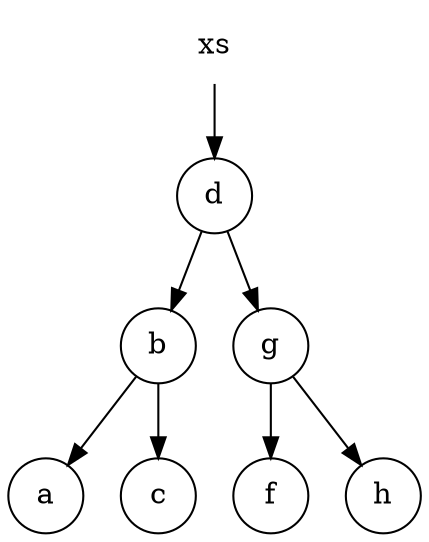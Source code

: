 digraph {
  graph [size="4.0 7.0"]	

  xs [shape = plaintext, label = "xs"]
  xsa [shape = circle, label = "a"]
  xsb [shape = circle, label = "b"]
  xsc [shape = circle, label = "c"]
  xsd [shape = circle, label = "d"]
  xsf [shape = circle, label = "f"]
  xsg [shape = circle, label = "g"]
  xsh [shape = circle, label = "h"]

  xs -> xsd;
  xsd -> xsb;
  xsd -> xsg;
  xsb -> xsa;
  xsb -> xsc;
  xsg -> xsf;
  xsg -> xsh;

}



